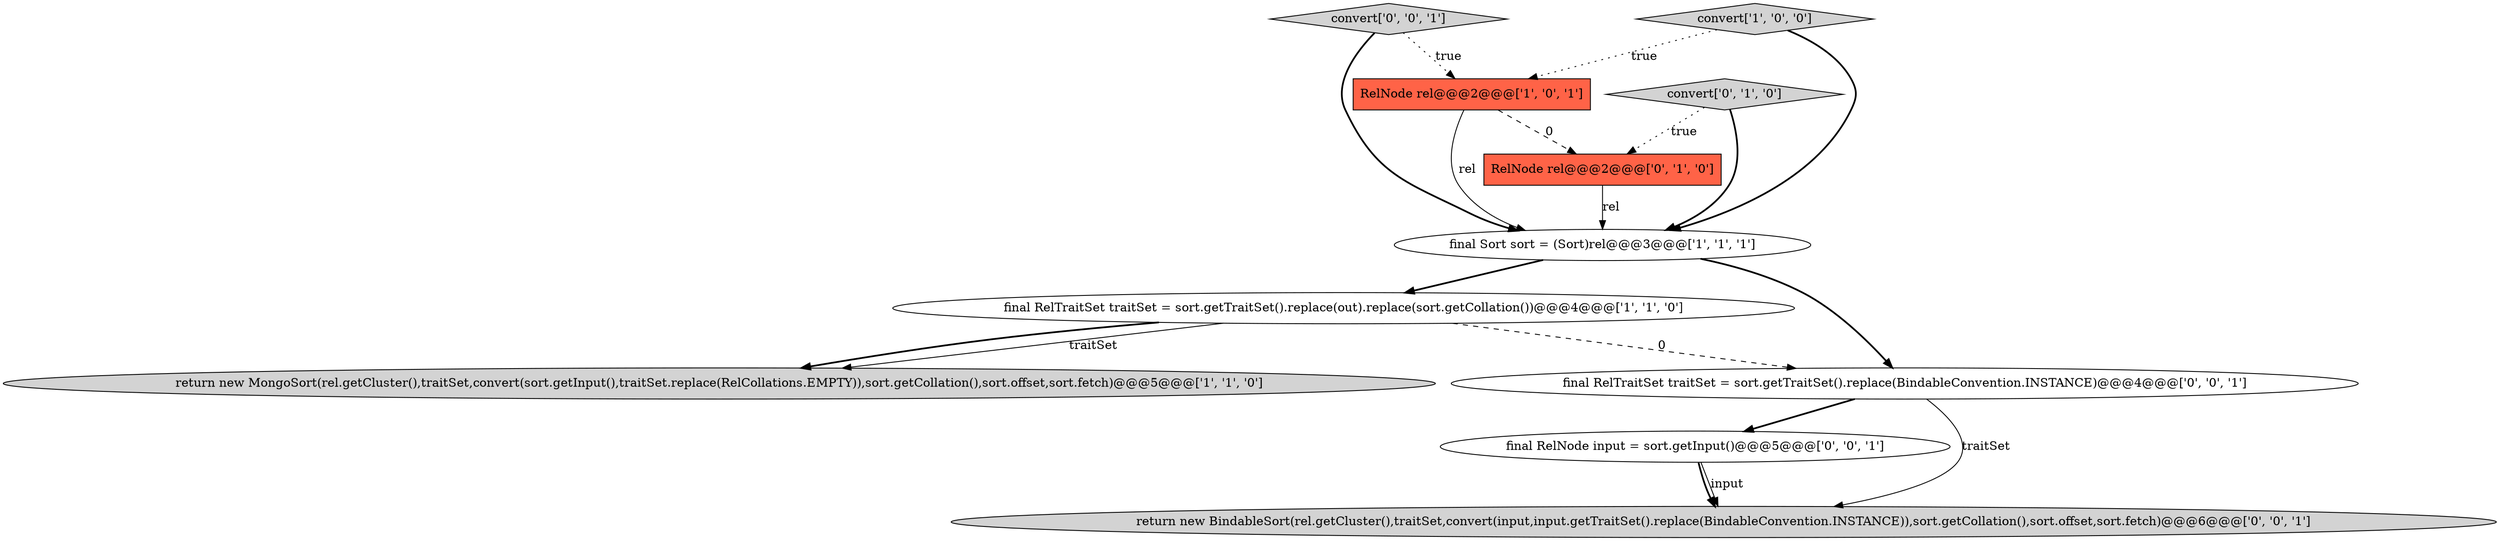 digraph {
3 [style = filled, label = "final RelTraitSet traitSet = sort.getTraitSet().replace(out).replace(sort.getCollation())@@@4@@@['1', '1', '0']", fillcolor = white, shape = ellipse image = "AAA0AAABBB1BBB"];
2 [style = filled, label = "return new MongoSort(rel.getCluster(),traitSet,convert(sort.getInput(),traitSet.replace(RelCollations.EMPTY)),sort.getCollation(),sort.offset,sort.fetch)@@@5@@@['1', '1', '0']", fillcolor = lightgray, shape = ellipse image = "AAA0AAABBB1BBB"];
10 [style = filled, label = "convert['0', '0', '1']", fillcolor = lightgray, shape = diamond image = "AAA0AAABBB3BBB"];
0 [style = filled, label = "RelNode rel@@@2@@@['1', '0', '1']", fillcolor = tomato, shape = box image = "AAA0AAABBB1BBB"];
4 [style = filled, label = "convert['1', '0', '0']", fillcolor = lightgray, shape = diamond image = "AAA0AAABBB1BBB"];
9 [style = filled, label = "final RelNode input = sort.getInput()@@@5@@@['0', '0', '1']", fillcolor = white, shape = ellipse image = "AAA0AAABBB3BBB"];
7 [style = filled, label = "final RelTraitSet traitSet = sort.getTraitSet().replace(BindableConvention.INSTANCE)@@@4@@@['0', '0', '1']", fillcolor = white, shape = ellipse image = "AAA0AAABBB3BBB"];
5 [style = filled, label = "RelNode rel@@@2@@@['0', '1', '0']", fillcolor = tomato, shape = box image = "AAA1AAABBB2BBB"];
6 [style = filled, label = "convert['0', '1', '0']", fillcolor = lightgray, shape = diamond image = "AAA0AAABBB2BBB"];
8 [style = filled, label = "return new BindableSort(rel.getCluster(),traitSet,convert(input,input.getTraitSet().replace(BindableConvention.INSTANCE)),sort.getCollation(),sort.offset,sort.fetch)@@@6@@@['0', '0', '1']", fillcolor = lightgray, shape = ellipse image = "AAA0AAABBB3BBB"];
1 [style = filled, label = "final Sort sort = (Sort)rel@@@3@@@['1', '1', '1']", fillcolor = white, shape = ellipse image = "AAA0AAABBB1BBB"];
3->2 [style = solid, label="traitSet"];
1->3 [style = bold, label=""];
0->1 [style = solid, label="rel"];
6->1 [style = bold, label=""];
7->9 [style = bold, label=""];
5->1 [style = solid, label="rel"];
10->0 [style = dotted, label="true"];
4->1 [style = bold, label=""];
9->8 [style = solid, label="input"];
6->5 [style = dotted, label="true"];
7->8 [style = solid, label="traitSet"];
3->2 [style = bold, label=""];
0->5 [style = dashed, label="0"];
10->1 [style = bold, label=""];
9->8 [style = bold, label=""];
3->7 [style = dashed, label="0"];
1->7 [style = bold, label=""];
4->0 [style = dotted, label="true"];
}
